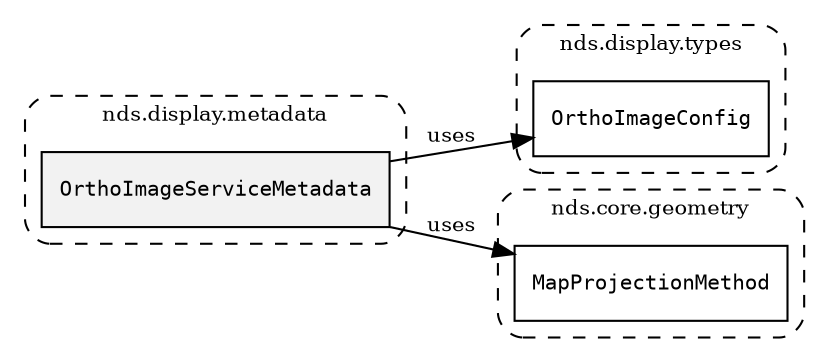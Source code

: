/**
 * This dot file creates symbol collaboration diagram for OrthoImageServiceMetadata.
 */
digraph ZSERIO
{
    node [shape=box, fontsize=10];
    rankdir="LR";
    fontsize=10;
    tooltip="OrthoImageServiceMetadata collaboration diagram";

    subgraph "cluster_nds.display.metadata"
    {
        style="dashed, rounded";
        label="nds.display.metadata";
        tooltip="Package nds.display.metadata";
        href="../../../content/packages/nds.display.metadata.html#Package-nds-display-metadata";
        target="_parent";

        "OrthoImageServiceMetadata" [style="filled", fillcolor="#0000000D", target="_parent", label=<<font face="monospace"><table align="center" border="0" cellspacing="0" cellpadding="0"><tr><td href="../../../content/packages/nds.display.metadata.html#Structure-OrthoImageServiceMetadata" title="Structure defined in nds.display.metadata">OrthoImageServiceMetadata</td></tr></table></font>>];
    }

    subgraph "cluster_nds.display.types"
    {
        style="dashed, rounded";
        label="nds.display.types";
        tooltip="Package nds.display.types";
        href="../../../content/packages/nds.display.types.html#Package-nds-display-types";
        target="_parent";

        "OrthoImageConfig" [target="_parent", label=<<font face="monospace"><table align="center" border="0" cellspacing="0" cellpadding="0"><tr><td href="../../../content/packages/nds.display.types.html#Structure-OrthoImageConfig" title="Structure defined in nds.display.types">OrthoImageConfig</td></tr></table></font>>];
    }

    subgraph "cluster_nds.core.geometry"
    {
        style="dashed, rounded";
        label="nds.core.geometry";
        tooltip="Package nds.core.geometry";
        href="../../../content/packages/nds.core.geometry.html#Package-nds-core-geometry";
        target="_parent";

        "MapProjectionMethod" [target="_parent", label=<<font face="monospace"><table align="center" border="0" cellspacing="0" cellpadding="0"><tr><td href="../../../content/packages/nds.core.geometry.html#Enum-MapProjectionMethod" title="Enum defined in nds.core.geometry">MapProjectionMethod</td></tr></table></font>>];
    }

    "OrthoImageServiceMetadata" -> "OrthoImageConfig" [label="uses", fontsize=10];
    "OrthoImageServiceMetadata" -> "MapProjectionMethod" [label="uses", fontsize=10];
}
